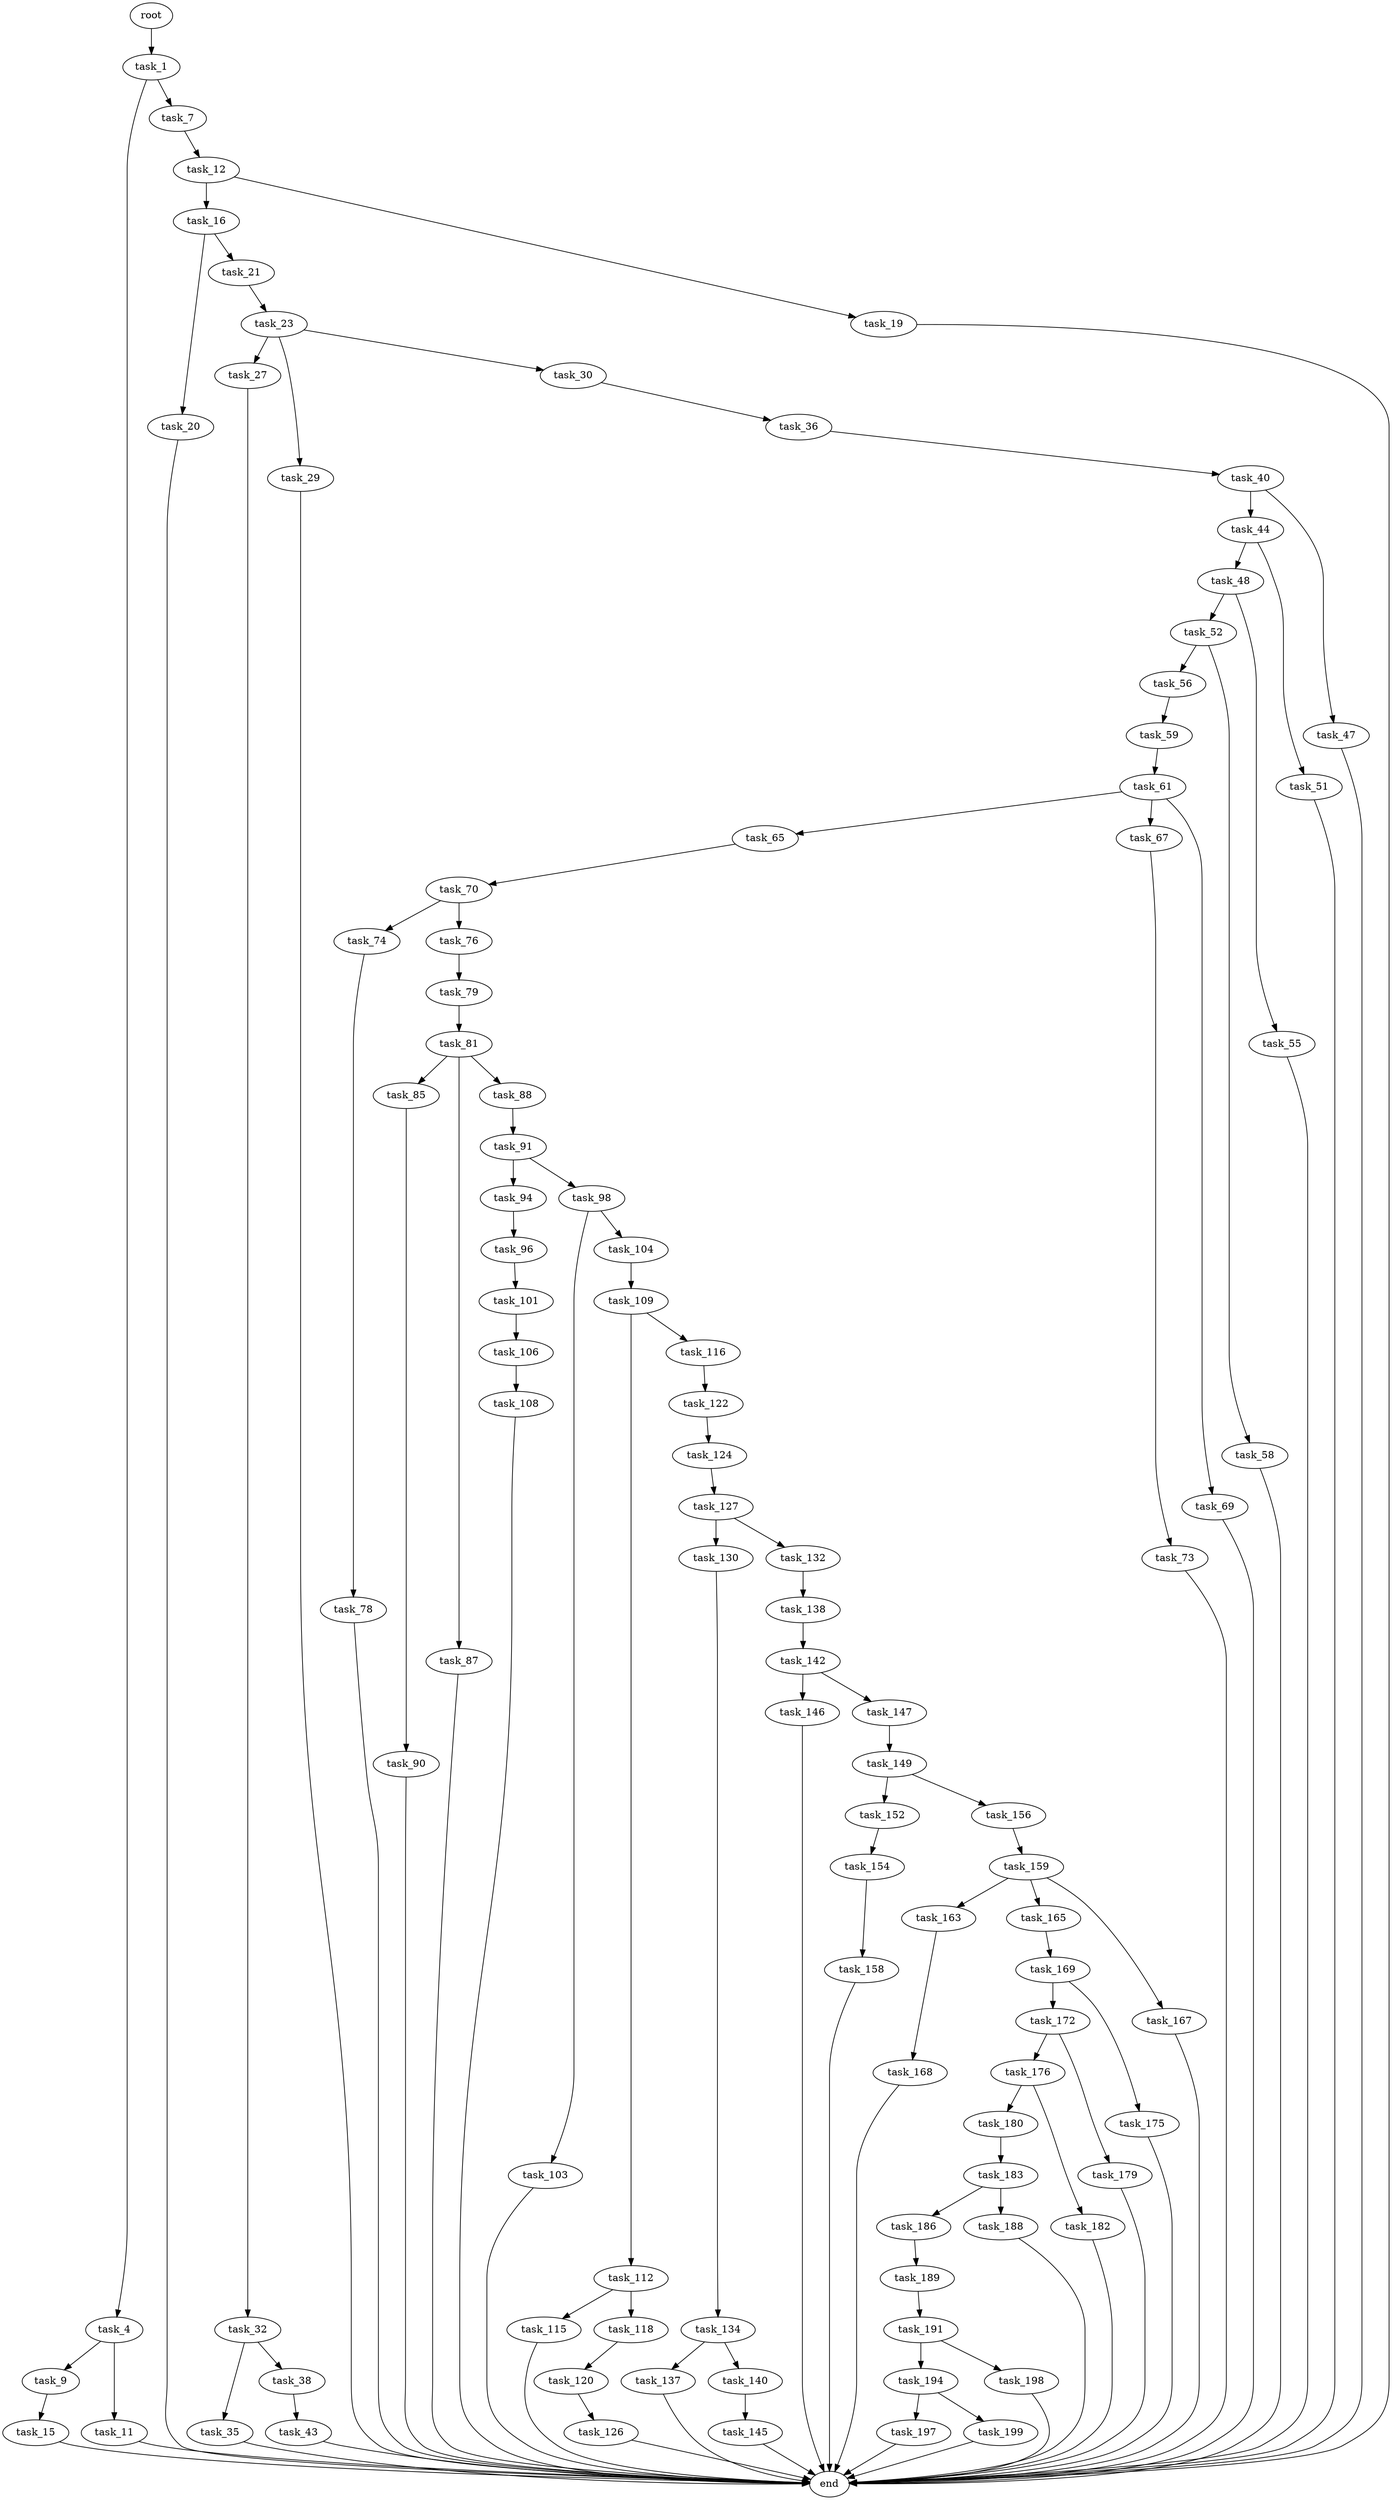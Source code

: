 digraph G {
  root [size="0.000000"];
  task_1 [size="8589934592.000000"];
  task_4 [size="134217728000.000000"];
  task_7 [size="42191601359.000000"];
  task_9 [size="68719476736.000000"];
  task_11 [size="782757789696.000000"];
  task_12 [size="368293445632.000000"];
  task_15 [size="134217728000.000000"];
  end [size="0.000000"];
  task_16 [size="11593783649.000000"];
  task_19 [size="49097663634.000000"];
  task_20 [size="227975291194.000000"];
  task_21 [size="231928233984.000000"];
  task_23 [size="807142578643.000000"];
  task_27 [size="102701275097.000000"];
  task_29 [size="66576761290.000000"];
  task_30 [size="14743240047.000000"];
  task_32 [size="8589934592.000000"];
  task_36 [size="460631609064.000000"];
  task_35 [size="60455946762.000000"];
  task_38 [size="19889613846.000000"];
  task_40 [size="8589934592.000000"];
  task_43 [size="1073741824000.000000"];
  task_44 [size="141819306710.000000"];
  task_47 [size="157847095030.000000"];
  task_48 [size="8782883847.000000"];
  task_51 [size="963648294238.000000"];
  task_52 [size="35410922129.000000"];
  task_55 [size="782757789696.000000"];
  task_56 [size="135805739700.000000"];
  task_58 [size="4660627708.000000"];
  task_59 [size="1197200120.000000"];
  task_61 [size="231928233984.000000"];
  task_65 [size="134217728000.000000"];
  task_67 [size="231928233984.000000"];
  task_69 [size="134217728000.000000"];
  task_70 [size="303576887499.000000"];
  task_73 [size="44609338048.000000"];
  task_74 [size="782757789696.000000"];
  task_76 [size="782757789696.000000"];
  task_78 [size="13028214147.000000"];
  task_79 [size="231928233984.000000"];
  task_81 [size="808744054768.000000"];
  task_85 [size="231928233984.000000"];
  task_87 [size="12896310067.000000"];
  task_88 [size="8589934592.000000"];
  task_90 [size="4082872158.000000"];
  task_91 [size="188838700452.000000"];
  task_94 [size="231928233984.000000"];
  task_98 [size="28991029248.000000"];
  task_96 [size="368293445632.000000"];
  task_101 [size="29640523630.000000"];
  task_103 [size="84840430776.000000"];
  task_104 [size="25921282675.000000"];
  task_106 [size="4136852783.000000"];
  task_109 [size="231928233984.000000"];
  task_108 [size="8589934592.000000"];
  task_112 [size="1073741824000.000000"];
  task_116 [size="48865966955.000000"];
  task_115 [size="231928233984.000000"];
  task_118 [size="7729227807.000000"];
  task_122 [size="368293445632.000000"];
  task_120 [size="43485895651.000000"];
  task_126 [size="782757789696.000000"];
  task_124 [size="23840191232.000000"];
  task_127 [size="1803957469.000000"];
  task_130 [size="428483081366.000000"];
  task_132 [size="158730596200.000000"];
  task_134 [size="1414393583.000000"];
  task_138 [size="8495861813.000000"];
  task_137 [size="1111977884.000000"];
  task_140 [size="170501926836.000000"];
  task_142 [size="8589934592.000000"];
  task_145 [size="497500065440.000000"];
  task_146 [size="134217728000.000000"];
  task_147 [size="114981481596.000000"];
  task_149 [size="1073741824000.000000"];
  task_152 [size="275980459648.000000"];
  task_156 [size="19296740786.000000"];
  task_154 [size="231928233984.000000"];
  task_158 [size="267351907227.000000"];
  task_159 [size="28991029248.000000"];
  task_163 [size="68719476736.000000"];
  task_165 [size="456484259012.000000"];
  task_167 [size="4747710739.000000"];
  task_168 [size="306249644896.000000"];
  task_169 [size="22931618552.000000"];
  task_172 [size="549755813888.000000"];
  task_175 [size="35956895536.000000"];
  task_176 [size="954593051398.000000"];
  task_179 [size="11119346855.000000"];
  task_180 [size="6462191363.000000"];
  task_182 [size="231928233984.000000"];
  task_183 [size="5820313048.000000"];
  task_186 [size="28991029248.000000"];
  task_188 [size="549755813888.000000"];
  task_189 [size="195964928612.000000"];
  task_191 [size="10157828624.000000"];
  task_194 [size="35357046599.000000"];
  task_198 [size="134217728000.000000"];
  task_197 [size="1709780050.000000"];
  task_199 [size="124387124048.000000"];

  root -> task_1 [size="1.000000"];
  task_1 -> task_4 [size="33554432.000000"];
  task_1 -> task_7 [size="33554432.000000"];
  task_4 -> task_9 [size="209715200.000000"];
  task_4 -> task_11 [size="209715200.000000"];
  task_7 -> task_12 [size="838860800.000000"];
  task_9 -> task_15 [size="134217728.000000"];
  task_11 -> end [size="1.000000"];
  task_12 -> task_16 [size="411041792.000000"];
  task_12 -> task_19 [size="411041792.000000"];
  task_15 -> end [size="1.000000"];
  task_16 -> task_20 [size="411041792.000000"];
  task_16 -> task_21 [size="411041792.000000"];
  task_19 -> end [size="1.000000"];
  task_20 -> end [size="1.000000"];
  task_21 -> task_23 [size="301989888.000000"];
  task_23 -> task_27 [size="838860800.000000"];
  task_23 -> task_29 [size="838860800.000000"];
  task_23 -> task_30 [size="838860800.000000"];
  task_27 -> task_32 [size="301989888.000000"];
  task_29 -> end [size="1.000000"];
  task_30 -> task_36 [size="411041792.000000"];
  task_32 -> task_35 [size="33554432.000000"];
  task_32 -> task_38 [size="33554432.000000"];
  task_36 -> task_40 [size="301989888.000000"];
  task_35 -> end [size="1.000000"];
  task_38 -> task_43 [size="33554432.000000"];
  task_40 -> task_44 [size="33554432.000000"];
  task_40 -> task_47 [size="33554432.000000"];
  task_43 -> end [size="1.000000"];
  task_44 -> task_48 [size="301989888.000000"];
  task_44 -> task_51 [size="301989888.000000"];
  task_47 -> end [size="1.000000"];
  task_48 -> task_52 [size="209715200.000000"];
  task_48 -> task_55 [size="209715200.000000"];
  task_51 -> end [size="1.000000"];
  task_52 -> task_56 [size="33554432.000000"];
  task_52 -> task_58 [size="33554432.000000"];
  task_55 -> end [size="1.000000"];
  task_56 -> task_59 [size="209715200.000000"];
  task_58 -> end [size="1.000000"];
  task_59 -> task_61 [size="75497472.000000"];
  task_61 -> task_65 [size="301989888.000000"];
  task_61 -> task_67 [size="301989888.000000"];
  task_61 -> task_69 [size="301989888.000000"];
  task_65 -> task_70 [size="209715200.000000"];
  task_67 -> task_73 [size="301989888.000000"];
  task_69 -> end [size="1.000000"];
  task_70 -> task_74 [size="411041792.000000"];
  task_70 -> task_76 [size="411041792.000000"];
  task_73 -> end [size="1.000000"];
  task_74 -> task_78 [size="679477248.000000"];
  task_76 -> task_79 [size="679477248.000000"];
  task_78 -> end [size="1.000000"];
  task_79 -> task_81 [size="301989888.000000"];
  task_81 -> task_85 [size="536870912.000000"];
  task_81 -> task_87 [size="536870912.000000"];
  task_81 -> task_88 [size="536870912.000000"];
  task_85 -> task_90 [size="301989888.000000"];
  task_87 -> end [size="1.000000"];
  task_88 -> task_91 [size="33554432.000000"];
  task_90 -> end [size="1.000000"];
  task_91 -> task_94 [size="134217728.000000"];
  task_91 -> task_98 [size="134217728.000000"];
  task_94 -> task_96 [size="301989888.000000"];
  task_98 -> task_103 [size="75497472.000000"];
  task_98 -> task_104 [size="75497472.000000"];
  task_96 -> task_101 [size="411041792.000000"];
  task_101 -> task_106 [size="33554432.000000"];
  task_103 -> end [size="1.000000"];
  task_104 -> task_109 [size="838860800.000000"];
  task_106 -> task_108 [size="209715200.000000"];
  task_109 -> task_112 [size="301989888.000000"];
  task_109 -> task_116 [size="301989888.000000"];
  task_108 -> end [size="1.000000"];
  task_112 -> task_115 [size="838860800.000000"];
  task_112 -> task_118 [size="838860800.000000"];
  task_116 -> task_122 [size="209715200.000000"];
  task_115 -> end [size="1.000000"];
  task_118 -> task_120 [size="301989888.000000"];
  task_122 -> task_124 [size="411041792.000000"];
  task_120 -> task_126 [size="33554432.000000"];
  task_126 -> end [size="1.000000"];
  task_124 -> task_127 [size="536870912.000000"];
  task_127 -> task_130 [size="33554432.000000"];
  task_127 -> task_132 [size="33554432.000000"];
  task_130 -> task_134 [size="301989888.000000"];
  task_132 -> task_138 [size="209715200.000000"];
  task_134 -> task_137 [size="75497472.000000"];
  task_134 -> task_140 [size="75497472.000000"];
  task_138 -> task_142 [size="209715200.000000"];
  task_137 -> end [size="1.000000"];
  task_140 -> task_145 [size="134217728.000000"];
  task_142 -> task_146 [size="33554432.000000"];
  task_142 -> task_147 [size="33554432.000000"];
  task_145 -> end [size="1.000000"];
  task_146 -> end [size="1.000000"];
  task_147 -> task_149 [size="301989888.000000"];
  task_149 -> task_152 [size="838860800.000000"];
  task_149 -> task_156 [size="838860800.000000"];
  task_152 -> task_154 [size="301989888.000000"];
  task_156 -> task_159 [size="301989888.000000"];
  task_154 -> task_158 [size="301989888.000000"];
  task_158 -> end [size="1.000000"];
  task_159 -> task_163 [size="75497472.000000"];
  task_159 -> task_165 [size="75497472.000000"];
  task_159 -> task_167 [size="75497472.000000"];
  task_163 -> task_168 [size="134217728.000000"];
  task_165 -> task_169 [size="411041792.000000"];
  task_167 -> end [size="1.000000"];
  task_168 -> end [size="1.000000"];
  task_169 -> task_172 [size="75497472.000000"];
  task_169 -> task_175 [size="75497472.000000"];
  task_172 -> task_176 [size="536870912.000000"];
  task_172 -> task_179 [size="536870912.000000"];
  task_175 -> end [size="1.000000"];
  task_176 -> task_180 [size="679477248.000000"];
  task_176 -> task_182 [size="679477248.000000"];
  task_179 -> end [size="1.000000"];
  task_180 -> task_183 [size="209715200.000000"];
  task_182 -> end [size="1.000000"];
  task_183 -> task_186 [size="536870912.000000"];
  task_183 -> task_188 [size="536870912.000000"];
  task_186 -> task_189 [size="75497472.000000"];
  task_188 -> end [size="1.000000"];
  task_189 -> task_191 [size="411041792.000000"];
  task_191 -> task_194 [size="679477248.000000"];
  task_191 -> task_198 [size="679477248.000000"];
  task_194 -> task_197 [size="75497472.000000"];
  task_194 -> task_199 [size="75497472.000000"];
  task_198 -> end [size="1.000000"];
  task_197 -> end [size="1.000000"];
  task_199 -> end [size="1.000000"];
}

